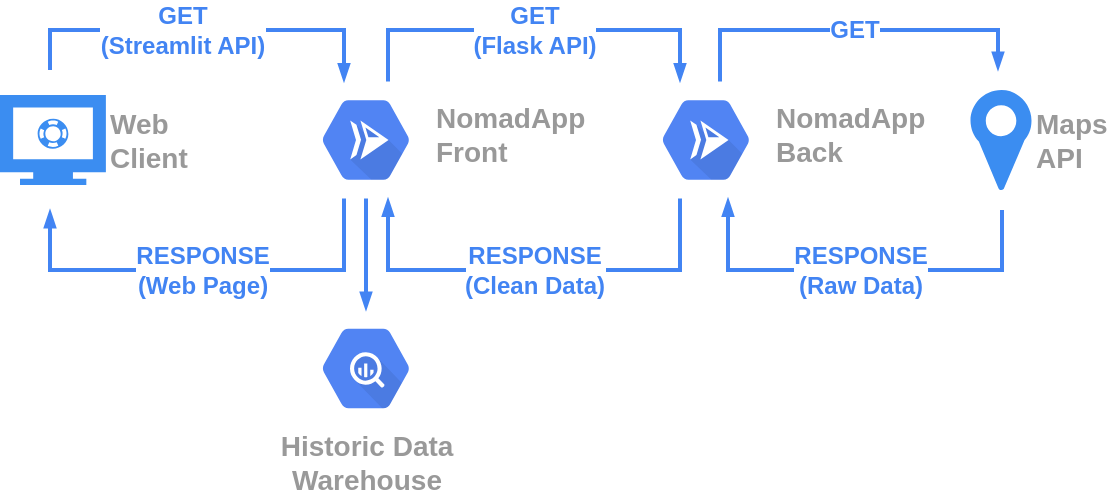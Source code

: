 <mxfile version="16.5.1" type="device"><diagram id="f106602c-feb2-e66a-4537-3a34d633f6aa" name="Page-1"><mxGraphModel dx="673" dy="394" grid="1" gridSize="10" guides="1" tooltips="1" connect="1" arrows="1" fold="1" page="1" pageScale="1" pageWidth="1169" pageHeight="827" background="none" math="0" shadow="0"><root><mxCell id="0"/><mxCell id="1" parent="0"/><mxCell id="4zW4Vr03tq_hO_cJxsvT-1005" value="GET &lt;br style=&quot;font-size: 12px&quot;&gt;(Streamlit API)" style="edgeStyle=orthogonalEdgeStyle;shape=connector;rounded=0;orthogonalLoop=1;jettySize=auto;html=1;dashed=0;labelBackgroundColor=default;fontFamily=Helvetica;fontSize=12;fontColor=#4284F3;endArrow=blockThin;endFill=1;startSize=4;endSize=4;strokeColor=#4284F3;strokeWidth=2;labelPosition=center;verticalLabelPosition=middle;align=center;verticalAlign=middle;fontStyle=1" parent="1" target="4zW4Vr03tq_hO_cJxsvT-1001" edge="1"><mxGeometry x="-0.108" relative="1" as="geometry"><mxPoint x="295" y="210" as="sourcePoint"/><mxPoint x="442" y="210" as="targetPoint"/><Array as="points"><mxPoint x="295" y="190"/><mxPoint x="442" y="190"/></Array><mxPoint as="offset"/></mxGeometry></mxCell><mxCell id="4zW4Vr03tq_hO_cJxsvT-1008" value="RESPONSE &lt;br&gt;(Web Page)" style="edgeStyle=orthogonalEdgeStyle;shape=connector;rounded=0;orthogonalLoop=1;jettySize=auto;dashed=0;labelBackgroundColor=default;fontFamily=Helvetica;fontSize=12;fontColor=#4284F3;endArrow=blockThin;endFill=1;startSize=4;endSize=4;strokeColor=#4284F3;strokeWidth=2;labelPosition=center;verticalLabelPosition=middle;align=center;verticalAlign=middle;html=1;fontStyle=1" parent="1" source="4zW4Vr03tq_hO_cJxsvT-1001" edge="1"><mxGeometry relative="1" as="geometry"><mxPoint x="442" y="280" as="sourcePoint"/><mxPoint x="295" y="280" as="targetPoint"/><Array as="points"><mxPoint x="442" y="310"/><mxPoint x="295" y="310"/></Array></mxGeometry></mxCell><mxCell id="4zW4Vr03tq_hO_cJxsvT-1010" value="GET&lt;br&gt;(Flask API)" style="edgeStyle=orthogonalEdgeStyle;shape=connector;rounded=0;orthogonalLoop=1;jettySize=auto;html=1;dashed=0;labelBackgroundColor=default;fontFamily=Helvetica;fontSize=12;fontColor=#4284F3;endArrow=blockThin;endFill=1;startSize=4;endSize=4;strokeColor=#4284F3;strokeWidth=2;labelPosition=center;verticalLabelPosition=middle;align=center;verticalAlign=middle;fontStyle=1" parent="1" source="4zW4Vr03tq_hO_cJxsvT-1001" target="4zW4Vr03tq_hO_cJxsvT-1006" edge="1"><mxGeometry relative="1" as="geometry"><mxPoint x="464" y="210" as="sourcePoint"/><mxPoint x="610" y="220" as="targetPoint"/><Array as="points"><mxPoint x="464" y="190"/><mxPoint x="610" y="190"/></Array></mxGeometry></mxCell><mxCell id="w8v3KOWOiOokCawGT_f7-4" value="" style="edgeStyle=orthogonalEdgeStyle;shape=connector;rounded=0;orthogonalLoop=1;jettySize=auto;html=1;dashed=0;labelBackgroundColor=default;fontFamily=Helvetica;fontSize=12;fontColor=#4284F3;endArrow=blockThin;endFill=1;startSize=4;endSize=4;strokeColor=#4284F3;strokeWidth=2;" edge="1" parent="1" source="4zW4Vr03tq_hO_cJxsvT-1001" target="w8v3KOWOiOokCawGT_f7-1"><mxGeometry relative="1" as="geometry"/></mxCell><mxCell id="4zW4Vr03tq_hO_cJxsvT-1001" value="NomadApp Front" style="sketch=0;html=1;fillColor=#5184F3;strokeColor=none;verticalAlign=middle;labelPosition=right;verticalLabelPosition=middle;align=left;spacingTop=-6;fontSize=14;fontStyle=1;fontColor=#999999;shape=mxgraph.gcp2.hexIcon;prIcon=cloud_run;whiteSpace=wrap;" parent="1" vertex="1"><mxGeometry x="420" y="215.75" width="66" height="58.5" as="geometry"/></mxCell><mxCell id="4zW4Vr03tq_hO_cJxsvT-1013" value="RESPONSE&lt;br&gt;(Clean Data)" style="edgeStyle=orthogonalEdgeStyle;shape=connector;rounded=0;orthogonalLoop=1;jettySize=auto;html=1;dashed=0;labelBackgroundColor=default;fontFamily=Helvetica;fontSize=12;fontColor=#4284F3;endArrow=blockThin;endFill=1;startSize=4;endSize=4;strokeColor=#4284F3;strokeWidth=2;labelPosition=center;verticalLabelPosition=middle;align=center;verticalAlign=middle;fontStyle=1" parent="1" source="4zW4Vr03tq_hO_cJxsvT-1006" target="4zW4Vr03tq_hO_cJxsvT-1001" edge="1"><mxGeometry relative="1" as="geometry"><mxPoint x="464" y="280" as="targetPoint"/><Array as="points"><mxPoint x="610" y="310"/><mxPoint x="464" y="310"/></Array></mxGeometry></mxCell><mxCell id="4zW4Vr03tq_hO_cJxsvT-1015" value="GET" style="edgeStyle=orthogonalEdgeStyle;shape=connector;rounded=0;orthogonalLoop=1;jettySize=auto;html=1;dashed=0;labelBackgroundColor=default;fontFamily=Helvetica;fontSize=12;fontColor=#4284F3;endArrow=blockThin;endFill=1;startSize=4;endSize=4;strokeColor=#4284F3;strokeWidth=2;labelPosition=center;verticalLabelPosition=middle;align=center;verticalAlign=middle;fontStyle=1" parent="1" source="4zW4Vr03tq_hO_cJxsvT-1006" edge="1"><mxGeometry relative="1" as="geometry"><mxPoint x="769" y="210" as="targetPoint"/><Array as="points"><mxPoint x="630" y="190"/><mxPoint x="769" y="190"/></Array></mxGeometry></mxCell><mxCell id="4zW4Vr03tq_hO_cJxsvT-1006" value="NomadApp&lt;br style=&quot;font-size: 14px&quot;&gt;Back" style="sketch=0;html=1;fillColor=#5184F3;strokeColor=none;verticalAlign=middle;labelPosition=right;verticalLabelPosition=middle;align=left;spacingTop=-6;fontSize=14;fontStyle=1;fontColor=#999999;shape=mxgraph.gcp2.hexIcon;prIcon=cloud_run;whiteSpace=wrap;" parent="1" vertex="1"><mxGeometry x="590" y="215.75" width="66" height="58.5" as="geometry"/></mxCell><mxCell id="4zW4Vr03tq_hO_cJxsvT-1016" value="RESPONSE&lt;br&gt;(Raw Data)" style="edgeStyle=orthogonalEdgeStyle;shape=connector;rounded=0;orthogonalLoop=1;jettySize=auto;html=1;dashed=0;labelBackgroundColor=default;fontFamily=Helvetica;fontSize=12;fontColor=#4284F3;endArrow=blockThin;endFill=1;startSize=4;endSize=4;strokeColor=#4284F3;strokeWidth=2;fontStyle=1" parent="1" target="4zW4Vr03tq_hO_cJxsvT-1006" edge="1"><mxGeometry relative="1" as="geometry"><mxPoint x="771" y="280" as="sourcePoint"/><mxPoint x="634" y="280" as="targetPoint"/><Array as="points"><mxPoint x="771" y="310"/><mxPoint x="634" y="310"/></Array></mxGeometry></mxCell><mxCell id="4zW4Vr03tq_hO_cJxsvT-1014" value="Maps&lt;br style=&quot;font-size: 14px;&quot;&gt;API" style="sketch=0;html=1;aspect=fixed;strokeColor=none;shadow=0;align=left;verticalAlign=middle;fillColor=#3B8DF1;shape=mxgraph.gcp2.maps_api;fontFamily=Helvetica;fontSize=14;fontColor=#999999;whiteSpace=wrap;labelPosition=right;verticalLabelPosition=middle;fontStyle=1" parent="1" vertex="1"><mxGeometry x="755.25" y="220" width="30.5" height="50" as="geometry"/></mxCell><mxCell id="4zW4Vr03tq_hO_cJxsvT-1017" value="Web&lt;br&gt;Client" style="sketch=0;html=1;aspect=fixed;strokeColor=none;shadow=0;align=left;verticalAlign=middle;fillColor=#3B8DF1;shape=mxgraph.gcp2.monitor;fontFamily=Helvetica;fontSize=14;fontColor=#999999;whiteSpace=wrap;labelPosition=right;verticalLabelPosition=middle;fontStyle=1" parent="1" vertex="1"><mxGeometry x="270" y="222.5" width="52.94" height="45" as="geometry"/></mxCell><mxCell id="w8v3KOWOiOokCawGT_f7-1" value="Historic Data&lt;br style=&quot;font-size: 14px;&quot;&gt;Warehouse" style="sketch=0;html=1;fillColor=#5184F3;strokeColor=none;verticalAlign=top;labelPosition=center;verticalLabelPosition=bottom;align=center;spacingTop=-6;fontSize=14;fontStyle=1;fontColor=#999999;shape=mxgraph.gcp2.hexIcon;prIcon=bigquery" vertex="1" parent="1"><mxGeometry x="420" y="330" width="66" height="58.5" as="geometry"/></mxCell></root></mxGraphModel></diagram></mxfile>